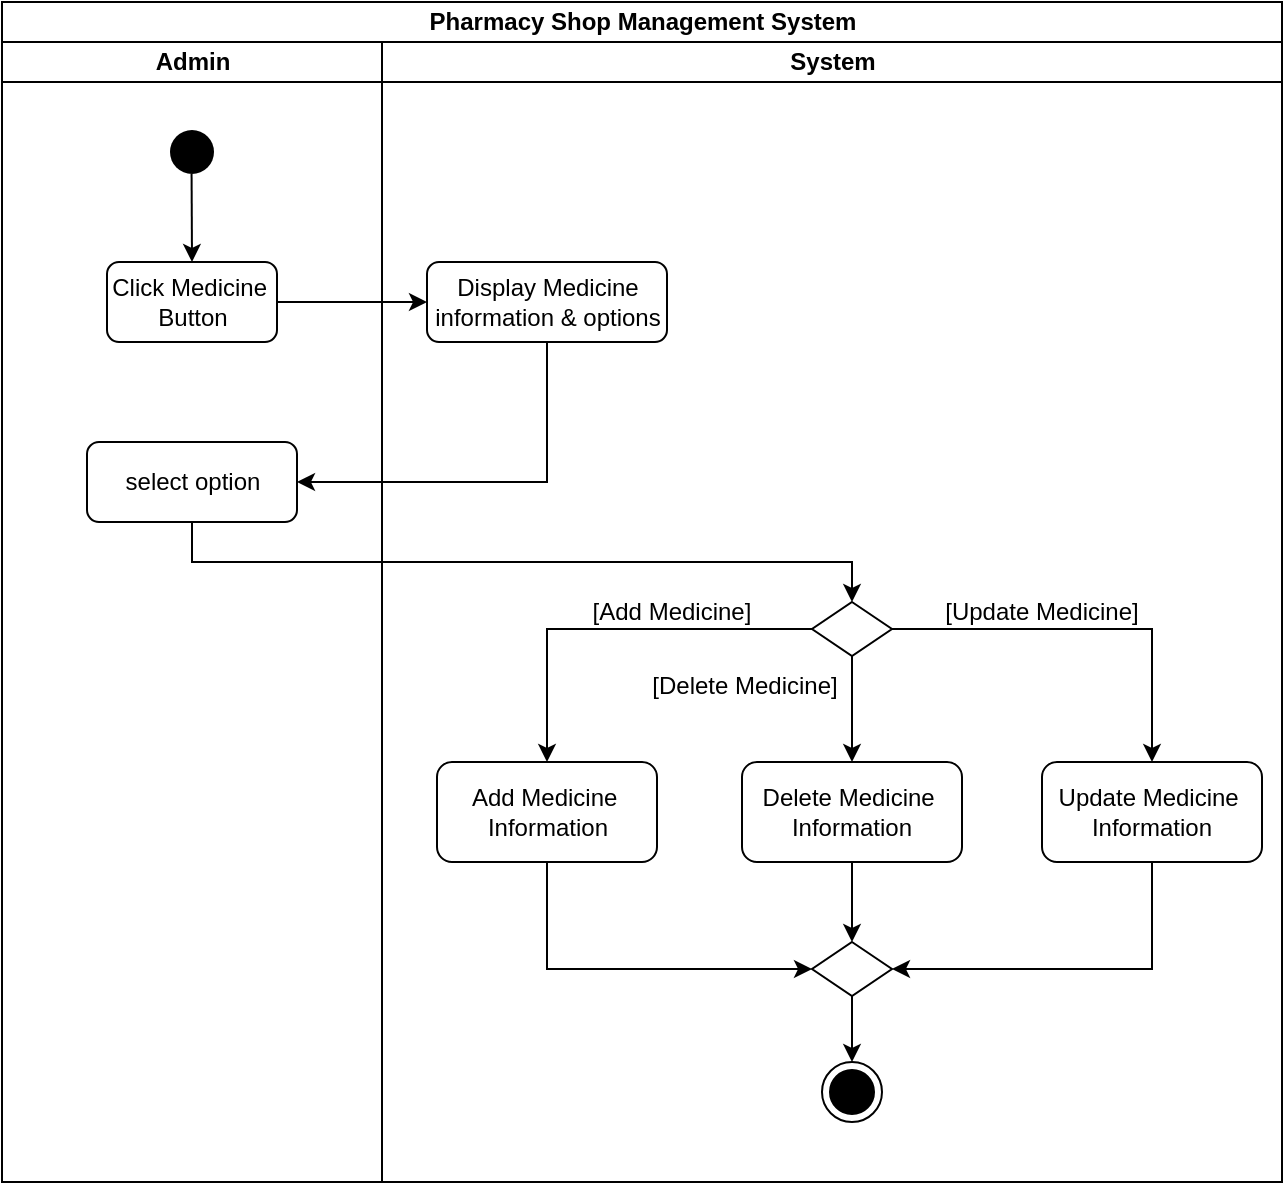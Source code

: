 <mxfile version="21.8.1" type="device">
  <diagram name="Page-1" id="e7e014a7-5840-1c2e-5031-d8a46d1fe8dd">
    <mxGraphModel dx="1050" dy="534" grid="1" gridSize="10" guides="1" tooltips="1" connect="1" arrows="1" fold="1" page="1" pageScale="1" pageWidth="1169" pageHeight="826" background="none" math="0" shadow="0">
      <root>
        <mxCell id="0" />
        <mxCell id="1" parent="0" />
        <mxCell id="5HN4UKg1Xnu_4getq7X6-49" value="Pharmacy Shop Management System" style="swimlane;childLayout=stackLayout;resizeParent=1;resizeParentMax=0;startSize=20;html=1;" parent="1" vertex="1">
          <mxGeometry x="220" y="120" width="640" height="590" as="geometry" />
        </mxCell>
        <mxCell id="5HN4UKg1Xnu_4getq7X6-50" value="Admin" style="swimlane;startSize=20;html=1;" parent="5HN4UKg1Xnu_4getq7X6-49" vertex="1">
          <mxGeometry y="20" width="190" height="570" as="geometry" />
        </mxCell>
        <mxCell id="5HN4UKg1Xnu_4getq7X6-69" style="rounded=0;orthogonalLoop=1;jettySize=auto;html=1;exitX=0.493;exitY=0.867;exitDx=0;exitDy=0;entryX=0.5;entryY=0;entryDx=0;entryDy=0;exitPerimeter=0;" parent="5HN4UKg1Xnu_4getq7X6-50" source="5" target="5HN4UKg1Xnu_4getq7X6-56" edge="1">
          <mxGeometry relative="1" as="geometry" />
        </mxCell>
        <mxCell id="5" value="" style="ellipse;shape=startState;fillColor=#000000;strokeColor=none;" parent="5HN4UKg1Xnu_4getq7X6-50" vertex="1">
          <mxGeometry x="80" y="40" width="30" height="30" as="geometry" />
        </mxCell>
        <mxCell id="5HN4UKg1Xnu_4getq7X6-56" value="Click Medicine&amp;nbsp;&lt;br&gt;Button" style="rounded=1;whiteSpace=wrap;html=1;" parent="5HN4UKg1Xnu_4getq7X6-50" vertex="1">
          <mxGeometry x="52.5" y="110" width="85" height="40" as="geometry" />
        </mxCell>
        <mxCell id="5HN4UKg1Xnu_4getq7X6-73" value="select option" style="rounded=1;whiteSpace=wrap;html=1;" parent="5HN4UKg1Xnu_4getq7X6-50" vertex="1">
          <mxGeometry x="42.5" y="200" width="105" height="40" as="geometry" />
        </mxCell>
        <mxCell id="5HN4UKg1Xnu_4getq7X6-72" style="rounded=0;orthogonalLoop=1;jettySize=auto;html=1;exitX=1;exitY=0.5;exitDx=0;exitDy=0;entryX=0;entryY=0.5;entryDx=0;entryDy=0;" parent="5HN4UKg1Xnu_4getq7X6-49" source="5HN4UKg1Xnu_4getq7X6-56" target="5HN4UKg1Xnu_4getq7X6-71" edge="1">
          <mxGeometry relative="1" as="geometry" />
        </mxCell>
        <mxCell id="5HN4UKg1Xnu_4getq7X6-74" style="edgeStyle=orthogonalEdgeStyle;rounded=0;orthogonalLoop=1;jettySize=auto;html=1;exitX=0.5;exitY=1;exitDx=0;exitDy=0;entryX=1;entryY=0.5;entryDx=0;entryDy=0;" parent="5HN4UKg1Xnu_4getq7X6-49" source="5HN4UKg1Xnu_4getq7X6-71" target="5HN4UKg1Xnu_4getq7X6-73" edge="1">
          <mxGeometry relative="1" as="geometry" />
        </mxCell>
        <mxCell id="5HN4UKg1Xnu_4getq7X6-76" style="edgeStyle=orthogonalEdgeStyle;rounded=0;orthogonalLoop=1;jettySize=auto;html=1;exitX=0.5;exitY=1;exitDx=0;exitDy=0;entryX=0.5;entryY=0;entryDx=0;entryDy=0;" parent="5HN4UKg1Xnu_4getq7X6-49" source="5HN4UKg1Xnu_4getq7X6-73" target="5HN4UKg1Xnu_4getq7X6-59" edge="1">
          <mxGeometry relative="1" as="geometry" />
        </mxCell>
        <mxCell id="5HN4UKg1Xnu_4getq7X6-51" value="System" style="swimlane;startSize=20;html=1;" parent="5HN4UKg1Xnu_4getq7X6-49" vertex="1">
          <mxGeometry x="190" y="20" width="450" height="570" as="geometry" />
        </mxCell>
        <mxCell id="5HN4UKg1Xnu_4getq7X6-90" style="edgeStyle=orthogonalEdgeStyle;rounded=0;orthogonalLoop=1;jettySize=auto;html=1;exitX=0.5;exitY=1;exitDx=0;exitDy=0;entryX=0.5;entryY=0;entryDx=0;entryDy=0;" parent="5HN4UKg1Xnu_4getq7X6-51" source="5HN4UKg1Xnu_4getq7X6-59" target="5HN4UKg1Xnu_4getq7X6-88" edge="1">
          <mxGeometry relative="1" as="geometry" />
        </mxCell>
        <mxCell id="5HN4UKg1Xnu_4getq7X6-91" style="edgeStyle=orthogonalEdgeStyle;rounded=0;orthogonalLoop=1;jettySize=auto;html=1;exitX=0;exitY=0.5;exitDx=0;exitDy=0;entryX=0.5;entryY=0;entryDx=0;entryDy=0;" parent="5HN4UKg1Xnu_4getq7X6-51" source="5HN4UKg1Xnu_4getq7X6-59" target="5HN4UKg1Xnu_4getq7X6-82" edge="1">
          <mxGeometry relative="1" as="geometry" />
        </mxCell>
        <mxCell id="5HN4UKg1Xnu_4getq7X6-59" value="" style="rhombus;whiteSpace=wrap;html=1;" parent="5HN4UKg1Xnu_4getq7X6-51" vertex="1">
          <mxGeometry x="215" y="280" width="40" height="27" as="geometry" />
        </mxCell>
        <mxCell id="5HN4UKg1Xnu_4getq7X6-63" value="[Add Medicine]" style="text;html=1;strokeColor=none;fillColor=none;align=center;verticalAlign=middle;whiteSpace=wrap;rounded=0;" parent="5HN4UKg1Xnu_4getq7X6-51" vertex="1">
          <mxGeometry x="100" y="270" width="90" height="30" as="geometry" />
        </mxCell>
        <mxCell id="5HN4UKg1Xnu_4getq7X6-95" style="edgeStyle=orthogonalEdgeStyle;rounded=0;orthogonalLoop=1;jettySize=auto;html=1;entryX=1;entryY=0.5;entryDx=0;entryDy=0;exitX=0.5;exitY=1;exitDx=0;exitDy=0;" parent="5HN4UKg1Xnu_4getq7X6-51" source="5HN4UKg1Xnu_4getq7X6-65" target="5HN4UKg1Xnu_4getq7X6-93" edge="1">
          <mxGeometry relative="1" as="geometry" />
        </mxCell>
        <mxCell id="5HN4UKg1Xnu_4getq7X6-65" value="Update Medicine&amp;nbsp;&lt;br style=&quot;border-color: var(--border-color);&quot;&gt;Information" style="rounded=1;whiteSpace=wrap;html=1;" parent="5HN4UKg1Xnu_4getq7X6-51" vertex="1">
          <mxGeometry x="330" y="360" width="110" height="50" as="geometry" />
        </mxCell>
        <mxCell id="5HN4UKg1Xnu_4getq7X6-66" style="rounded=0;orthogonalLoop=1;jettySize=auto;html=1;exitX=1;exitY=0.5;exitDx=0;exitDy=0;entryX=0.5;entryY=0;entryDx=0;entryDy=0;edgeStyle=orthogonalEdgeStyle;" parent="5HN4UKg1Xnu_4getq7X6-51" source="5HN4UKg1Xnu_4getq7X6-59" target="5HN4UKg1Xnu_4getq7X6-65" edge="1">
          <mxGeometry relative="1" as="geometry" />
        </mxCell>
        <mxCell id="5HN4UKg1Xnu_4getq7X6-71" value="Display Medicine&lt;br&gt;information &amp;amp; options" style="rounded=1;whiteSpace=wrap;html=1;" parent="5HN4UKg1Xnu_4getq7X6-51" vertex="1">
          <mxGeometry x="22.5" y="110" width="120" height="40" as="geometry" />
        </mxCell>
        <mxCell id="5HN4UKg1Xnu_4getq7X6-96" style="edgeStyle=orthogonalEdgeStyle;rounded=0;orthogonalLoop=1;jettySize=auto;html=1;exitX=0.5;exitY=1;exitDx=0;exitDy=0;entryX=0;entryY=0.5;entryDx=0;entryDy=0;" parent="5HN4UKg1Xnu_4getq7X6-51" source="5HN4UKg1Xnu_4getq7X6-82" target="5HN4UKg1Xnu_4getq7X6-93" edge="1">
          <mxGeometry relative="1" as="geometry" />
        </mxCell>
        <mxCell id="5HN4UKg1Xnu_4getq7X6-82" value="Add Medicine&amp;nbsp;&lt;br&gt;Information" style="rounded=1;whiteSpace=wrap;html=1;" parent="5HN4UKg1Xnu_4getq7X6-51" vertex="1">
          <mxGeometry x="27.5" y="360" width="110" height="50" as="geometry" />
        </mxCell>
        <mxCell id="5HN4UKg1Xnu_4getq7X6-85" value="[Update Medicine]" style="text;html=1;strokeColor=none;fillColor=none;align=center;verticalAlign=middle;whiteSpace=wrap;rounded=0;" parent="5HN4UKg1Xnu_4getq7X6-51" vertex="1">
          <mxGeometry x="280" y="270" width="100" height="30" as="geometry" />
        </mxCell>
        <mxCell id="5HN4UKg1Xnu_4getq7X6-86" value="[Delete Medicine]" style="text;html=1;strokeColor=none;fillColor=none;align=center;verticalAlign=middle;whiteSpace=wrap;rounded=0;" parent="5HN4UKg1Xnu_4getq7X6-51" vertex="1">
          <mxGeometry x="130" y="307" width="103" height="30" as="geometry" />
        </mxCell>
        <mxCell id="5HN4UKg1Xnu_4getq7X6-94" style="edgeStyle=orthogonalEdgeStyle;rounded=0;orthogonalLoop=1;jettySize=auto;html=1;exitX=0.5;exitY=1;exitDx=0;exitDy=0;entryX=0.5;entryY=0;entryDx=0;entryDy=0;" parent="5HN4UKg1Xnu_4getq7X6-51" source="5HN4UKg1Xnu_4getq7X6-88" target="5HN4UKg1Xnu_4getq7X6-93" edge="1">
          <mxGeometry relative="1" as="geometry" />
        </mxCell>
        <mxCell id="5HN4UKg1Xnu_4getq7X6-88" value="Delete Medicine&amp;nbsp;&lt;br style=&quot;border-color: var(--border-color);&quot;&gt;Information" style="rounded=1;whiteSpace=wrap;html=1;" parent="5HN4UKg1Xnu_4getq7X6-51" vertex="1">
          <mxGeometry x="180" y="360" width="110" height="50" as="geometry" />
        </mxCell>
        <mxCell id="5HN4UKg1Xnu_4getq7X6-67" value="" style="ellipse;html=1;shape=endState;fillColor=#000000;strokeColor=#000000;" parent="5HN4UKg1Xnu_4getq7X6-51" vertex="1">
          <mxGeometry x="220" y="510" width="30" height="30" as="geometry" />
        </mxCell>
        <mxCell id="5HN4UKg1Xnu_4getq7X6-97" style="edgeStyle=orthogonalEdgeStyle;rounded=0;orthogonalLoop=1;jettySize=auto;html=1;exitX=0.5;exitY=1;exitDx=0;exitDy=0;entryX=0.5;entryY=0;entryDx=0;entryDy=0;" parent="5HN4UKg1Xnu_4getq7X6-51" source="5HN4UKg1Xnu_4getq7X6-93" target="5HN4UKg1Xnu_4getq7X6-67" edge="1">
          <mxGeometry relative="1" as="geometry" />
        </mxCell>
        <mxCell id="5HN4UKg1Xnu_4getq7X6-93" value="" style="rhombus;whiteSpace=wrap;html=1;" parent="5HN4UKg1Xnu_4getq7X6-51" vertex="1">
          <mxGeometry x="215" y="450" width="40" height="27" as="geometry" />
        </mxCell>
      </root>
    </mxGraphModel>
  </diagram>
</mxfile>
